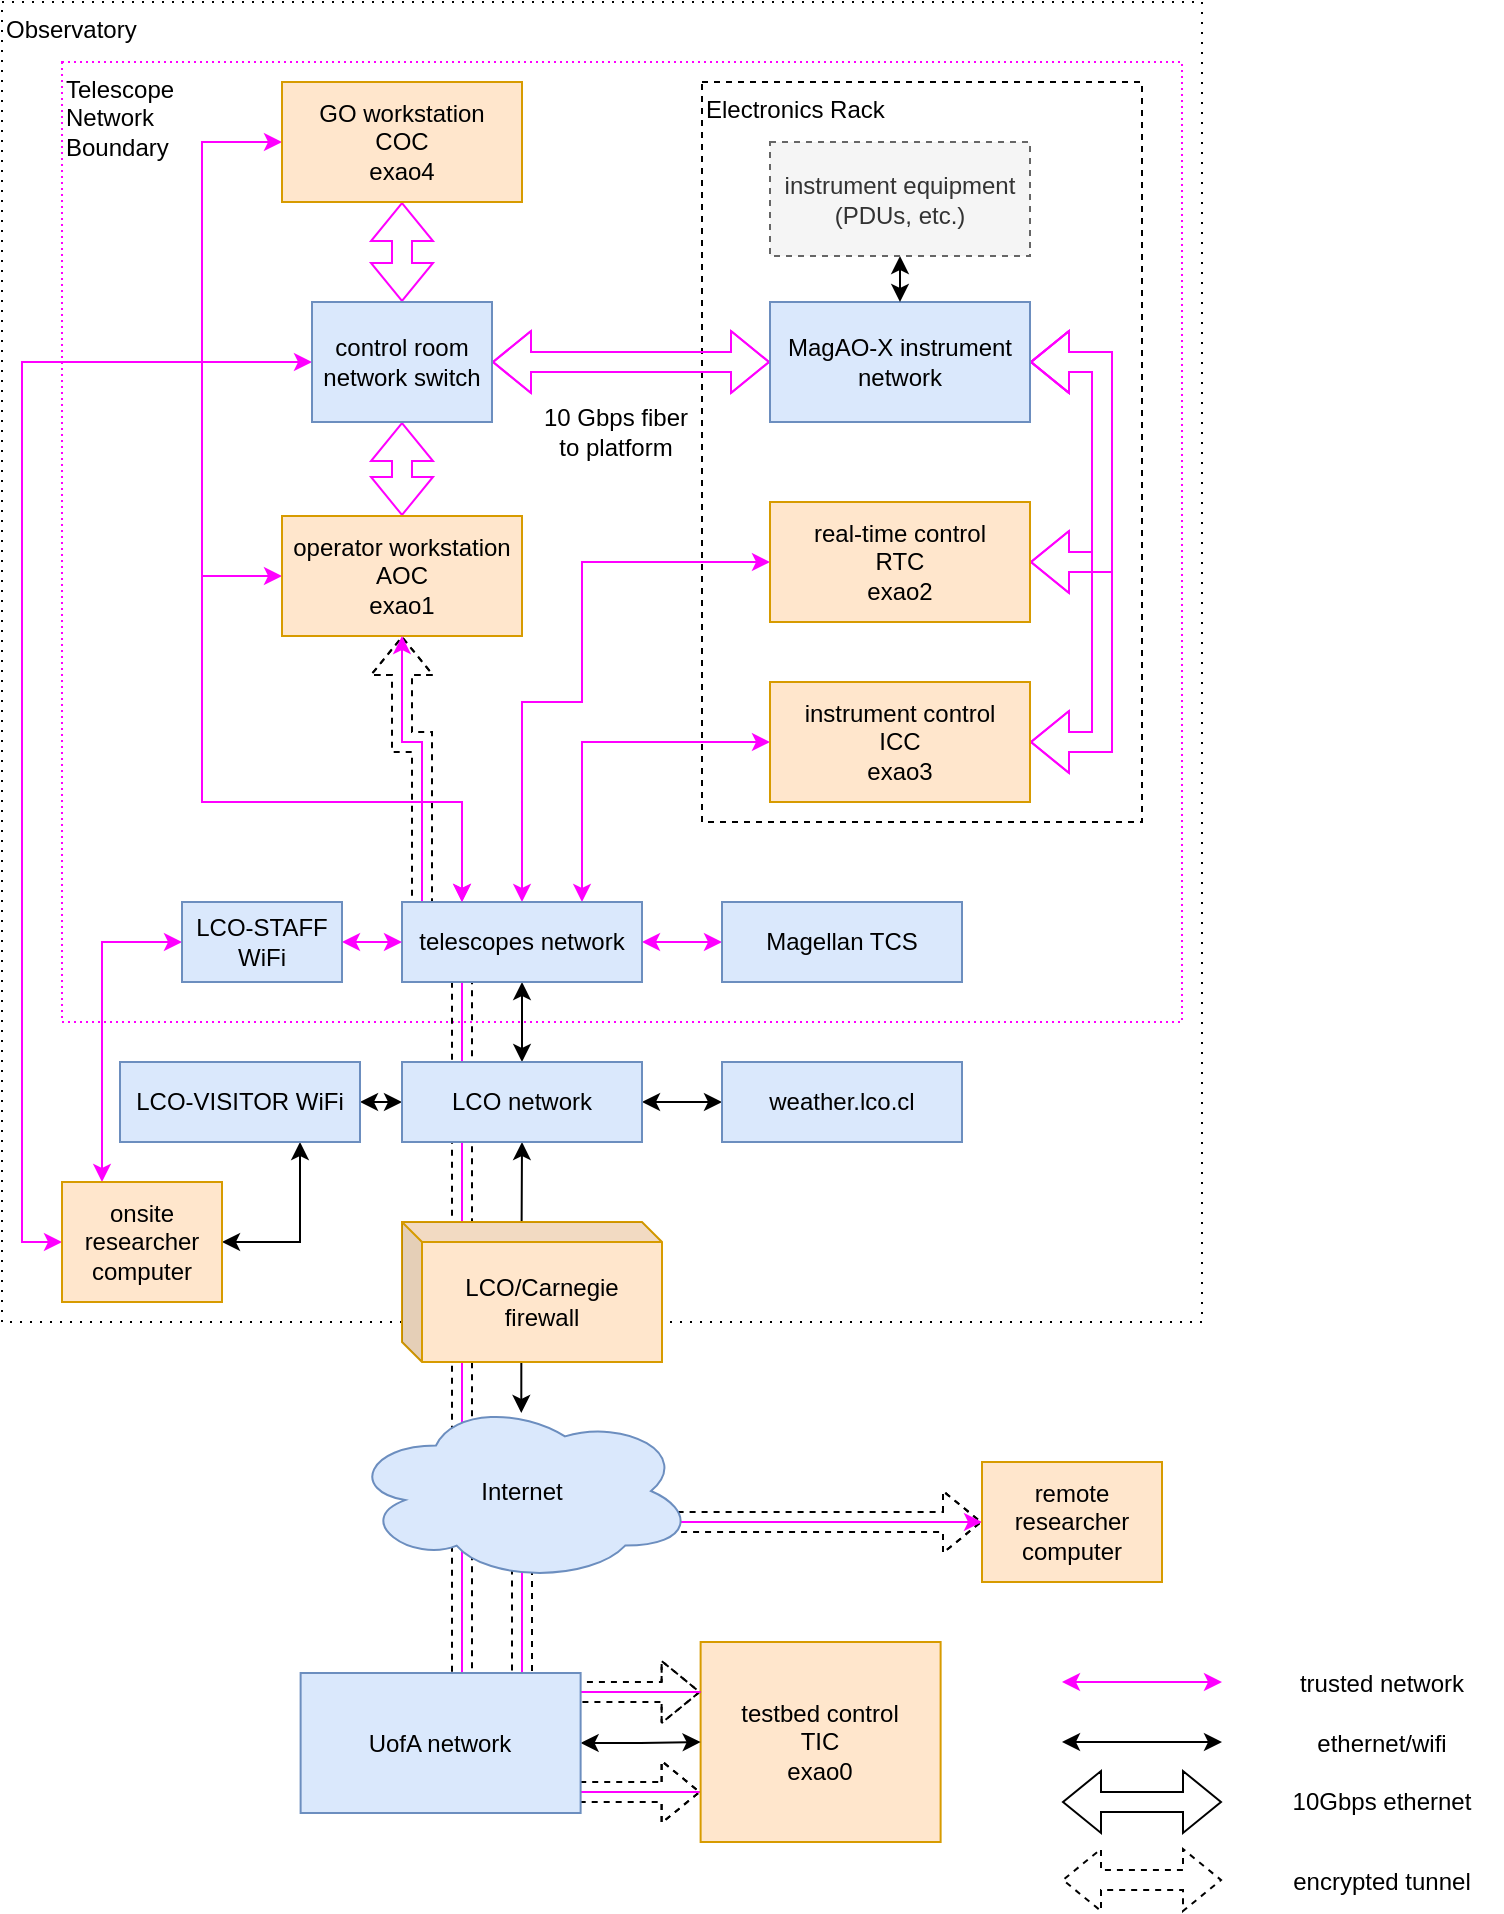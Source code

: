 <mxfile version="24.5.1" type="device">
  <diagram name="Page-1" id="mkAPXSH0K4V1NmXlGoPF">
    <mxGraphModel dx="821" dy="548" grid="1" gridSize="10" guides="1" tooltips="1" connect="1" arrows="1" fold="1" page="1" pageScale="1" pageWidth="850" pageHeight="1100" math="0" shadow="0">
      <root>
        <mxCell id="0" />
        <mxCell id="1" parent="0" />
        <mxCell id="75fUI03RNpnLS7jkSlaE-30" value="Observatory" style="rounded=0;whiteSpace=wrap;html=1;fillColor=none;align=left;verticalAlign=top;dashed=1;dashPattern=1 4;movable=1;resizable=1;rotatable=1;deletable=1;editable=1;locked=0;connectable=1;" parent="1" vertex="1">
          <mxGeometry width="600" height="660" as="geometry" />
        </mxCell>
        <mxCell id="I0pddiudW5bXVlUmopq0-77" value="Telescope&lt;div&gt;Network&lt;/div&gt;&lt;div&gt;Boundary&lt;/div&gt;" style="rounded=0;whiteSpace=wrap;html=1;fillColor=none;align=left;verticalAlign=top;dashed=1;dashPattern=1 2;movable=1;resizable=1;rotatable=1;deletable=1;editable=1;locked=0;connectable=1;strokeColor=#FF00FF;" vertex="1" parent="1">
          <mxGeometry x="30" y="30" width="560" height="480" as="geometry" />
        </mxCell>
        <mxCell id="75fUI03RNpnLS7jkSlaE-4" value="Electronics Rack" style="rounded=0;whiteSpace=wrap;html=1;fillColor=none;align=left;verticalAlign=top;dashed=1;" parent="1" vertex="1">
          <mxGeometry x="350" y="40" width="220" height="370" as="geometry" />
        </mxCell>
        <mxCell id="I0pddiudW5bXVlUmopq0-31" style="edgeStyle=orthogonalEdgeStyle;rounded=0;orthogonalLoop=1;jettySize=auto;html=1;exitX=0.5;exitY=0;exitDx=0;exitDy=0;entryX=0.5;entryY=1;entryDx=0;entryDy=0;strokeColor=#FF00FF;startArrow=classic;startFill=1;shape=flexArrow;" edge="1" parent="1" source="75fUI03RNpnLS7jkSlaE-1" target="I0pddiudW5bXVlUmopq0-29">
          <mxGeometry relative="1" as="geometry" />
        </mxCell>
        <mxCell id="I0pddiudW5bXVlUmopq0-61" style="edgeStyle=orthogonalEdgeStyle;rounded=0;orthogonalLoop=1;jettySize=auto;html=1;exitX=0;exitY=0.5;exitDx=0;exitDy=0;entryX=0.25;entryY=0;entryDx=0;entryDy=0;strokeColor=#FF00FF;startArrow=classic;startFill=1;" edge="1" parent="1" source="75fUI03RNpnLS7jkSlaE-1" target="I0pddiudW5bXVlUmopq0-13">
          <mxGeometry relative="1" as="geometry">
            <Array as="points">
              <mxPoint x="100" y="287" />
              <mxPoint x="100" y="400" />
              <mxPoint x="230" y="400" />
            </Array>
          </mxGeometry>
        </mxCell>
        <mxCell id="75fUI03RNpnLS7jkSlaE-1" value="operator workstation&lt;br&gt;&lt;div&gt;AOC&lt;/div&gt;&lt;div&gt;exao1&lt;br&gt;&lt;/div&gt;" style="rounded=0;whiteSpace=wrap;html=1;fillColor=#ffe6cc;strokeColor=#d79b00;" parent="1" vertex="1">
          <mxGeometry x="140" y="257" width="120" height="60" as="geometry" />
        </mxCell>
        <mxCell id="75fUI03RNpnLS7jkSlaE-39" style="edgeStyle=orthogonalEdgeStyle;rounded=0;orthogonalLoop=1;jettySize=auto;html=1;exitX=1;exitY=0.5;exitDx=0;exitDy=0;strokeColor=#FF00FF;startArrow=classic;startFill=1;entryX=1;entryY=0.5;entryDx=0;entryDy=0;shape=flexArrow;" parent="1" source="75fUI03RNpnLS7jkSlaE-2" edge="1" target="75fUI03RNpnLS7jkSlaE-14">
          <mxGeometry relative="1" as="geometry">
            <mxPoint x="514" y="197" as="targetPoint" />
            <Array as="points">
              <mxPoint x="550" y="370" />
              <mxPoint x="550" y="180" />
            </Array>
          </mxGeometry>
        </mxCell>
        <mxCell id="I0pddiudW5bXVlUmopq0-63" style="edgeStyle=orthogonalEdgeStyle;rounded=0;orthogonalLoop=1;jettySize=auto;html=1;exitX=0;exitY=0.5;exitDx=0;exitDy=0;entryX=0.75;entryY=0;entryDx=0;entryDy=0;strokeColor=#FF00FF;startArrow=classic;startFill=1;" edge="1" parent="1" source="75fUI03RNpnLS7jkSlaE-2" target="I0pddiudW5bXVlUmopq0-13">
          <mxGeometry relative="1" as="geometry" />
        </mxCell>
        <mxCell id="75fUI03RNpnLS7jkSlaE-2" value="&lt;div&gt;instrument control&lt;/div&gt;&lt;div&gt;ICC&lt;/div&gt;&lt;div&gt;exao3&lt;br&gt;&lt;/div&gt;" style="rounded=0;whiteSpace=wrap;html=1;fillColor=#ffe6cc;strokeColor=#d79b00;" parent="1" vertex="1">
          <mxGeometry x="384" y="340" width="130" height="60" as="geometry" />
        </mxCell>
        <mxCell id="75fUI03RNpnLS7jkSlaE-38" style="edgeStyle=orthogonalEdgeStyle;rounded=0;orthogonalLoop=1;jettySize=auto;html=1;exitX=1;exitY=0.5;exitDx=0;exitDy=0;entryX=1;entryY=0.5;entryDx=0;entryDy=0;strokeColor=#FF00FF;startArrow=classic;startFill=1;shape=flexArrow;" parent="1" source="75fUI03RNpnLS7jkSlaE-3" target="75fUI03RNpnLS7jkSlaE-14" edge="1">
          <mxGeometry relative="1" as="geometry">
            <Array as="points">
              <mxPoint x="550" y="280" />
              <mxPoint x="550" y="180" />
            </Array>
          </mxGeometry>
        </mxCell>
        <mxCell id="I0pddiudW5bXVlUmopq0-62" style="edgeStyle=orthogonalEdgeStyle;rounded=0;orthogonalLoop=1;jettySize=auto;html=1;exitX=0;exitY=0.5;exitDx=0;exitDy=0;entryX=0.5;entryY=0;entryDx=0;entryDy=0;strokeColor=#FF00FF;startArrow=classic;startFill=1;" edge="1" parent="1" source="75fUI03RNpnLS7jkSlaE-3" target="I0pddiudW5bXVlUmopq0-13">
          <mxGeometry relative="1" as="geometry">
            <Array as="points">
              <mxPoint x="290" y="280" />
              <mxPoint x="290" y="350" />
              <mxPoint x="260" y="350" />
            </Array>
          </mxGeometry>
        </mxCell>
        <mxCell id="75fUI03RNpnLS7jkSlaE-3" value="&lt;div&gt;real-time control&lt;/div&gt;&lt;div&gt;RTC&lt;/div&gt;&lt;div&gt;exao2&lt;br&gt;&lt;/div&gt;" style="rounded=0;whiteSpace=wrap;html=1;fillColor=#ffe6cc;strokeColor=#d79b00;" parent="1" vertex="1">
          <mxGeometry x="384" y="250" width="130" height="60" as="geometry" />
        </mxCell>
        <mxCell id="75fUI03RNpnLS7jkSlaE-37" style="edgeStyle=orthogonalEdgeStyle;rounded=0;orthogonalLoop=1;jettySize=auto;html=1;startArrow=classic;startFill=1;strokeColor=#FF00FF;shape=flexArrow;exitX=0;exitY=0.5;exitDx=0;exitDy=0;entryX=1;entryY=0.5;entryDx=0;entryDy=0;" parent="1" source="75fUI03RNpnLS7jkSlaE-14" target="I0pddiudW5bXVlUmopq0-29" edge="1">
          <mxGeometry relative="1" as="geometry">
            <Array as="points">
              <mxPoint x="300" y="180" />
              <mxPoint x="300" y="180" />
            </Array>
            <mxPoint x="320" y="200" as="sourcePoint" />
            <mxPoint x="280" y="180" as="targetPoint" />
          </mxGeometry>
        </mxCell>
        <mxCell id="75fUI03RNpnLS7jkSlaE-14" value="MagAO-X instrument network" style="rounded=0;whiteSpace=wrap;html=1;fillColor=#dae8fc;strokeColor=#6c8ebf;" parent="1" vertex="1">
          <mxGeometry x="384" y="150" width="130" height="60" as="geometry" />
        </mxCell>
        <mxCell id="75fUI03RNpnLS7jkSlaE-63" style="edgeStyle=orthogonalEdgeStyle;rounded=0;orthogonalLoop=1;jettySize=auto;html=1;exitX=0.5;exitY=1;exitDx=0;exitDy=0;entryX=0.5;entryY=0;entryDx=0;entryDy=0;startArrow=classic;startFill=1;" parent="1" source="75fUI03RNpnLS7jkSlaE-62" target="75fUI03RNpnLS7jkSlaE-14" edge="1">
          <mxGeometry relative="1" as="geometry" />
        </mxCell>
        <mxCell id="75fUI03RNpnLS7jkSlaE-62" value="&lt;div&gt;instrument equipment&lt;/div&gt;&lt;div&gt;(PDUs, etc.)&lt;br&gt;&lt;/div&gt;" style="rounded=0;whiteSpace=wrap;html=1;fillColor=#f5f5f5;strokeColor=#666666;fontColor=#333333;dashed=1;" parent="1" vertex="1">
          <mxGeometry x="384" y="70" width="130" height="57" as="geometry" />
        </mxCell>
        <mxCell id="75fUI03RNpnLS7jkSlaE-108" value="" style="endArrow=classic;startArrow=classic;html=1;rounded=0;" parent="1" edge="1">
          <mxGeometry width="50" height="50" relative="1" as="geometry">
            <mxPoint x="530" y="870" as="sourcePoint" />
            <mxPoint x="610" y="870" as="targetPoint" />
          </mxGeometry>
        </mxCell>
        <mxCell id="75fUI03RNpnLS7jkSlaE-109" value="" style="shape=flexArrow;endArrow=classic;startArrow=classic;html=1;rounded=0;fillColor=default;" parent="1" edge="1">
          <mxGeometry width="100" height="100" relative="1" as="geometry">
            <mxPoint x="530" y="900" as="sourcePoint" />
            <mxPoint x="610" y="900" as="targetPoint" />
          </mxGeometry>
        </mxCell>
        <mxCell id="75fUI03RNpnLS7jkSlaE-111" value="" style="endArrow=classic;startArrow=classic;html=1;rounded=0;strokeColor=#FF00FF;" parent="1" edge="1">
          <mxGeometry width="50" height="50" relative="1" as="geometry">
            <mxPoint x="530" y="840" as="sourcePoint" />
            <mxPoint x="610" y="840" as="targetPoint" />
          </mxGeometry>
        </mxCell>
        <mxCell id="75fUI03RNpnLS7jkSlaE-112" value="trusted network" style="text;html=1;strokeColor=none;fillColor=none;align=center;verticalAlign=middle;whiteSpace=wrap;rounded=0;" parent="1" vertex="1">
          <mxGeometry x="630" y="831" width="120" height="19" as="geometry" />
        </mxCell>
        <mxCell id="75fUI03RNpnLS7jkSlaE-113" value="ethernet/wifi" style="text;html=1;strokeColor=none;fillColor=none;align=center;verticalAlign=middle;whiteSpace=wrap;rounded=0;" parent="1" vertex="1">
          <mxGeometry x="630" y="861" width="120" height="19" as="geometry" />
        </mxCell>
        <mxCell id="75fUI03RNpnLS7jkSlaE-114" value="10Gbps ethernet" style="text;html=1;strokeColor=none;fillColor=none;align=center;verticalAlign=middle;whiteSpace=wrap;rounded=0;" parent="1" vertex="1">
          <mxGeometry x="630" y="890" width="120" height="19" as="geometry" />
        </mxCell>
        <mxCell id="75fUI03RNpnLS7jkSlaE-115" value="encrypted tunnel" style="text;html=1;strokeColor=none;fillColor=none;align=center;verticalAlign=middle;whiteSpace=wrap;rounded=0;" parent="1" vertex="1">
          <mxGeometry x="630" y="930" width="120" height="19" as="geometry" />
        </mxCell>
        <mxCell id="I0pddiudW5bXVlUmopq0-1" value="10 Gbps fiber to platform" style="text;html=1;align=center;verticalAlign=middle;whiteSpace=wrap;rounded=0;" vertex="1" parent="1">
          <mxGeometry x="265.31" y="200" width="84" height="30" as="geometry" />
        </mxCell>
        <mxCell id="I0pddiudW5bXVlUmopq0-70" style="edgeStyle=orthogonalEdgeStyle;rounded=0;orthogonalLoop=1;jettySize=auto;html=1;exitX=0;exitY=0.75;exitDx=0;exitDy=0;entryX=0.5;entryY=1;entryDx=0;entryDy=0;shape=flexArrow;dashed=1;startArrow=block;strokeColor=#000000;" edge="1" parent="1" source="I0pddiudW5bXVlUmopq0-5" target="75fUI03RNpnLS7jkSlaE-1">
          <mxGeometry relative="1" as="geometry">
            <Array as="points">
              <mxPoint x="230" y="895" />
              <mxPoint x="230" y="470" />
              <mxPoint x="210" y="470" />
              <mxPoint x="210" y="370" />
              <mxPoint x="200" y="370" />
            </Array>
          </mxGeometry>
        </mxCell>
        <mxCell id="I0pddiudW5bXVlUmopq0-71" style="edgeStyle=orthogonalEdgeStyle;rounded=0;orthogonalLoop=1;jettySize=auto;html=1;exitX=0;exitY=0.75;exitDx=0;exitDy=0;strokeColor=#FF00FF;" edge="1" parent="1" source="I0pddiudW5bXVlUmopq0-5">
          <mxGeometry relative="1" as="geometry">
            <mxPoint x="200" y="317" as="targetPoint" />
            <Array as="points">
              <mxPoint x="280" y="895" />
              <mxPoint x="280" y="890" />
              <mxPoint x="230" y="890" />
              <mxPoint x="230" y="470" />
              <mxPoint x="210" y="470" />
              <mxPoint x="210" y="370" />
              <mxPoint x="200" y="370" />
            </Array>
          </mxGeometry>
        </mxCell>
        <mxCell id="I0pddiudW5bXVlUmopq0-5" value="&lt;div&gt;testbed control&lt;/div&gt;&lt;div&gt;TIC&lt;br&gt;&lt;/div&gt;&lt;div&gt;exao0&lt;br&gt;&lt;/div&gt;" style="rounded=0;whiteSpace=wrap;html=1;fillColor=#ffe6cc;strokeColor=#d79b00;" vertex="1" parent="1">
          <mxGeometry x="349.31" y="820" width="120" height="100" as="geometry" />
        </mxCell>
        <mxCell id="I0pddiudW5bXVlUmopq0-9" style="edgeStyle=orthogonalEdgeStyle;rounded=0;orthogonalLoop=1;jettySize=auto;html=1;exitX=1;exitY=0.5;exitDx=0;exitDy=0;entryX=0;entryY=0.5;entryDx=0;entryDy=0;startArrow=classic;startFill=1;" edge="1" parent="1" source="I0pddiudW5bXVlUmopq0-7" target="I0pddiudW5bXVlUmopq0-5">
          <mxGeometry relative="1" as="geometry" />
        </mxCell>
        <mxCell id="I0pddiudW5bXVlUmopq0-69" style="edgeStyle=orthogonalEdgeStyle;rounded=0;orthogonalLoop=1;jettySize=auto;html=1;exitX=0;exitY=0.5;exitDx=0;exitDy=0;entryX=0;entryY=0.25;entryDx=0;entryDy=0;shape=flexArrow;dashed=1;startArrow=block;startFill=0;endArrow=block;endFill=0;" edge="1" parent="1" source="I0pddiudW5bXVlUmopq0-10" target="I0pddiudW5bXVlUmopq0-5">
          <mxGeometry relative="1" as="geometry">
            <Array as="points">
              <mxPoint x="490" y="760" />
              <mxPoint x="260" y="760" />
              <mxPoint x="260" y="845" />
            </Array>
          </mxGeometry>
        </mxCell>
        <mxCell id="I0pddiudW5bXVlUmopq0-72" style="edgeStyle=orthogonalEdgeStyle;rounded=0;orthogonalLoop=1;jettySize=auto;html=1;exitX=0;exitY=0.5;exitDx=0;exitDy=0;entryX=0;entryY=0.25;entryDx=0;entryDy=0;strokeColor=#FF00FF;startArrow=classic;startFill=1;endArrow=none;endFill=0;" edge="1" parent="1" source="I0pddiudW5bXVlUmopq0-10" target="I0pddiudW5bXVlUmopq0-5">
          <mxGeometry relative="1" as="geometry">
            <Array as="points">
              <mxPoint x="490" y="760" />
              <mxPoint x="260" y="760" />
              <mxPoint x="260" y="845" />
            </Array>
          </mxGeometry>
        </mxCell>
        <mxCell id="I0pddiudW5bXVlUmopq0-10" value="remote researcher computer" style="rounded=0;whiteSpace=wrap;html=1;fillColor=#ffe6cc;strokeColor=#d79b00;" vertex="1" parent="1">
          <mxGeometry x="490" y="730" width="90" height="60" as="geometry" />
        </mxCell>
        <mxCell id="I0pddiudW5bXVlUmopq0-68" style="edgeStyle=orthogonalEdgeStyle;rounded=0;orthogonalLoop=1;jettySize=auto;html=1;exitX=0.498;exitY=0.071;exitDx=0;exitDy=0;exitPerimeter=0;entryX=0.5;entryY=1;entryDx=0;entryDy=0;startArrow=classic;startFill=1;" edge="1" parent="1" source="I0pddiudW5bXVlUmopq0-3" target="I0pddiudW5bXVlUmopq0-49">
          <mxGeometry relative="1" as="geometry" />
        </mxCell>
        <mxCell id="I0pddiudW5bXVlUmopq0-4" value="&lt;div&gt;LCO/Carnegie&lt;br&gt;firewall&lt;/div&gt;" style="shape=cube;whiteSpace=wrap;html=1;boundedLbl=1;backgroundOutline=1;darkOpacity=0.05;darkOpacity2=0.1;size=10;fillColor=#ffe6cc;strokeColor=#d79b00;" vertex="1" parent="1">
          <mxGeometry x="200" y="610" width="130" height="70" as="geometry" />
        </mxCell>
        <mxCell id="I0pddiudW5bXVlUmopq0-55" style="edgeStyle=orthogonalEdgeStyle;rounded=0;orthogonalLoop=1;jettySize=auto;html=1;exitX=0.5;exitY=1;exitDx=0;exitDy=0;entryX=0.5;entryY=0;entryDx=0;entryDy=0;startArrow=classic;startFill=1;" edge="1" parent="1" source="I0pddiudW5bXVlUmopq0-13" target="I0pddiudW5bXVlUmopq0-49">
          <mxGeometry relative="1" as="geometry" />
        </mxCell>
        <mxCell id="I0pddiudW5bXVlUmopq0-57" style="edgeStyle=orthogonalEdgeStyle;rounded=0;orthogonalLoop=1;jettySize=auto;html=1;exitX=1;exitY=0.5;exitDx=0;exitDy=0;entryX=0;entryY=0.5;entryDx=0;entryDy=0;strokeColor=#FF00FF;startArrow=classic;startFill=1;" edge="1" parent="1" source="I0pddiudW5bXVlUmopq0-13" target="I0pddiudW5bXVlUmopq0-56">
          <mxGeometry relative="1" as="geometry" />
        </mxCell>
        <mxCell id="I0pddiudW5bXVlUmopq0-13" value="&lt;div&gt;telescopes network&lt;/div&gt;" style="rounded=0;whiteSpace=wrap;html=1;fillColor=#dae8fc;strokeColor=#6c8ebf;" vertex="1" parent="1">
          <mxGeometry x="200" y="450" width="120" height="40" as="geometry" />
        </mxCell>
        <mxCell id="I0pddiudW5bXVlUmopq0-3" value="Internet" style="ellipse;shape=cloud;whiteSpace=wrap;html=1;fillColor=#dae8fc;strokeColor=#6c8ebf;" vertex="1" parent="1">
          <mxGeometry x="174" y="699" width="172" height="91" as="geometry" />
        </mxCell>
        <mxCell id="I0pddiudW5bXVlUmopq0-54" style="edgeStyle=orthogonalEdgeStyle;rounded=0;orthogonalLoop=1;jettySize=auto;html=1;exitX=1;exitY=0.5;exitDx=0;exitDy=0;entryX=0;entryY=0.5;entryDx=0;entryDy=0;strokeColor=#FF00FF;startArrow=classic;startFill=1;" edge="1" parent="1" source="I0pddiudW5bXVlUmopq0-75" target="I0pddiudW5bXVlUmopq0-13">
          <mxGeometry relative="1" as="geometry" />
        </mxCell>
        <mxCell id="I0pddiudW5bXVlUmopq0-78" style="edgeStyle=orthogonalEdgeStyle;rounded=0;orthogonalLoop=1;jettySize=auto;html=1;exitX=1;exitY=0.5;exitDx=0;exitDy=0;entryX=0.75;entryY=1;entryDx=0;entryDy=0;startArrow=classic;startFill=1;" edge="1" parent="1" source="I0pddiudW5bXVlUmopq0-24" target="I0pddiudW5bXVlUmopq0-39">
          <mxGeometry relative="1" as="geometry" />
        </mxCell>
        <mxCell id="I0pddiudW5bXVlUmopq0-80" style="edgeStyle=orthogonalEdgeStyle;rounded=0;orthogonalLoop=1;jettySize=auto;html=1;exitX=0.25;exitY=0;exitDx=0;exitDy=0;entryX=0;entryY=0.5;entryDx=0;entryDy=0;startArrow=classic;startFill=1;strokeColor=#FF00FF;" edge="1" parent="1" source="I0pddiudW5bXVlUmopq0-24" target="I0pddiudW5bXVlUmopq0-75">
          <mxGeometry relative="1" as="geometry" />
        </mxCell>
        <mxCell id="I0pddiudW5bXVlUmopq0-82" style="edgeStyle=orthogonalEdgeStyle;rounded=0;orthogonalLoop=1;jettySize=auto;html=1;exitX=0;exitY=0.5;exitDx=0;exitDy=0;entryX=0;entryY=0.5;entryDx=0;entryDy=0;startArrow=classic;startFill=1;strokeColor=#FF00FF;" edge="1" parent="1" source="I0pddiudW5bXVlUmopq0-24" target="I0pddiudW5bXVlUmopq0-29">
          <mxGeometry relative="1" as="geometry" />
        </mxCell>
        <mxCell id="I0pddiudW5bXVlUmopq0-24" value="onsite&lt;div&gt;researcher computer&lt;/div&gt;" style="rounded=0;whiteSpace=wrap;html=1;fillColor=#ffe6cc;strokeColor=#d79b00;" vertex="1" parent="1">
          <mxGeometry x="30" y="590" width="80" height="60" as="geometry" />
        </mxCell>
        <mxCell id="I0pddiudW5bXVlUmopq0-30" style="edgeStyle=orthogonalEdgeStyle;rounded=0;orthogonalLoop=1;jettySize=auto;html=1;exitX=0.5;exitY=1;exitDx=0;exitDy=0;entryX=0.5;entryY=0;entryDx=0;entryDy=0;strokeColor=#FF00FF;startArrow=classic;startFill=1;shape=flexArrow;" edge="1" parent="1" source="I0pddiudW5bXVlUmopq0-25" target="I0pddiudW5bXVlUmopq0-29">
          <mxGeometry relative="1" as="geometry" />
        </mxCell>
        <mxCell id="I0pddiudW5bXVlUmopq0-64" style="edgeStyle=orthogonalEdgeStyle;rounded=0;orthogonalLoop=1;jettySize=auto;html=1;exitX=0;exitY=0.5;exitDx=0;exitDy=0;entryX=0.25;entryY=0;entryDx=0;entryDy=0;strokeColor=#FF00FF;startArrow=classic;startFill=1;" edge="1" parent="1" source="I0pddiudW5bXVlUmopq0-25" target="I0pddiudW5bXVlUmopq0-13">
          <mxGeometry relative="1" as="geometry">
            <Array as="points">
              <mxPoint x="100" y="70" />
              <mxPoint x="100" y="400" />
              <mxPoint x="230" y="400" />
            </Array>
          </mxGeometry>
        </mxCell>
        <mxCell id="I0pddiudW5bXVlUmopq0-25" value="GO workstation&lt;br&gt;&lt;div&gt;COC&lt;/div&gt;&lt;div&gt;exao4&lt;br&gt;&lt;/div&gt;" style="rounded=0;whiteSpace=wrap;html=1;fillColor=#ffe6cc;strokeColor=#d79b00;" vertex="1" parent="1">
          <mxGeometry x="140" y="40" width="120" height="60" as="geometry" />
        </mxCell>
        <mxCell id="I0pddiudW5bXVlUmopq0-29" value="&lt;div&gt;control room&lt;/div&gt;network switch" style="rounded=0;whiteSpace=wrap;html=1;fillColor=#dae8fc;strokeColor=#6c8ebf;" vertex="1" parent="1">
          <mxGeometry x="155" y="150" width="90" height="60" as="geometry" />
        </mxCell>
        <mxCell id="I0pddiudW5bXVlUmopq0-66" style="edgeStyle=orthogonalEdgeStyle;rounded=0;orthogonalLoop=1;jettySize=auto;html=1;exitX=1;exitY=0.5;exitDx=0;exitDy=0;entryX=0;entryY=0.5;entryDx=0;entryDy=0;startArrow=classic;startFill=1;" edge="1" parent="1" source="I0pddiudW5bXVlUmopq0-39" target="I0pddiudW5bXVlUmopq0-49">
          <mxGeometry relative="1" as="geometry" />
        </mxCell>
        <mxCell id="I0pddiudW5bXVlUmopq0-39" value="LCO-VISITOR WiFi" style="rounded=0;whiteSpace=wrap;html=1;fillColor=#dae8fc;strokeColor=#6c8ebf;" vertex="1" parent="1">
          <mxGeometry x="59" y="530" width="120" height="40" as="geometry" />
        </mxCell>
        <mxCell id="I0pddiudW5bXVlUmopq0-67" style="edgeStyle=orthogonalEdgeStyle;rounded=0;orthogonalLoop=1;jettySize=auto;html=1;exitX=1;exitY=0.5;exitDx=0;exitDy=0;entryX=0;entryY=0.5;entryDx=0;entryDy=0;startArrow=classic;startFill=1;" edge="1" parent="1" source="I0pddiudW5bXVlUmopq0-49" target="I0pddiudW5bXVlUmopq0-50">
          <mxGeometry relative="1" as="geometry" />
        </mxCell>
        <mxCell id="I0pddiudW5bXVlUmopq0-49" value="&lt;div&gt;LCO network&lt;/div&gt;" style="rounded=0;whiteSpace=wrap;html=1;fillColor=#dae8fc;strokeColor=#6c8ebf;" vertex="1" parent="1">
          <mxGeometry x="200" y="530" width="120" height="40" as="geometry" />
        </mxCell>
        <mxCell id="I0pddiudW5bXVlUmopq0-50" value="&lt;div&gt;weather.lco.cl&lt;/div&gt;" style="rounded=0;whiteSpace=wrap;html=1;fillColor=#dae8fc;strokeColor=#6c8ebf;" vertex="1" parent="1">
          <mxGeometry x="360" y="530" width="120" height="40" as="geometry" />
        </mxCell>
        <mxCell id="I0pddiudW5bXVlUmopq0-56" value="&lt;div&gt;Magellan TCS&lt;/div&gt;" style="rounded=0;whiteSpace=wrap;html=1;fillColor=#dae8fc;strokeColor=#6c8ebf;" vertex="1" parent="1">
          <mxGeometry x="360" y="450" width="120" height="40" as="geometry" />
        </mxCell>
        <mxCell id="I0pddiudW5bXVlUmopq0-7" value="&lt;div&gt;UofA network&lt;/div&gt;" style="rounded=0;whiteSpace=wrap;html=1;fillColor=#dae8fc;strokeColor=#6c8ebf;" vertex="1" parent="1">
          <mxGeometry x="149.31" y="835.5" width="140" height="70" as="geometry" />
        </mxCell>
        <mxCell id="I0pddiudW5bXVlUmopq0-74" value="" style="shape=flexArrow;endArrow=classic;startArrow=classic;html=1;rounded=0;fillColor=default;dashed=1;" edge="1" parent="1">
          <mxGeometry width="100" height="100" relative="1" as="geometry">
            <mxPoint x="530" y="939" as="sourcePoint" />
            <mxPoint x="610" y="939" as="targetPoint" />
          </mxGeometry>
        </mxCell>
        <mxCell id="I0pddiudW5bXVlUmopq0-75" value="LCO-STAFF WiFi" style="rounded=0;whiteSpace=wrap;html=1;fillColor=#dae8fc;strokeColor=#6c8ebf;" vertex="1" parent="1">
          <mxGeometry x="90" y="450" width="80" height="40" as="geometry" />
        </mxCell>
      </root>
    </mxGraphModel>
  </diagram>
</mxfile>
